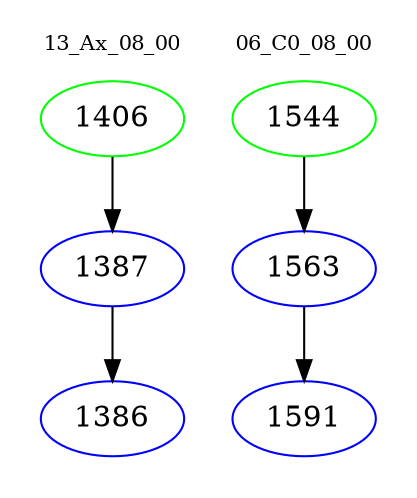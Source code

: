 digraph{
subgraph cluster_0 {
color = white
label = "13_Ax_08_00";
fontsize=10;
T0_1406 [label="1406", color="green"]
T0_1406 -> T0_1387 [color="black"]
T0_1387 [label="1387", color="blue"]
T0_1387 -> T0_1386 [color="black"]
T0_1386 [label="1386", color="blue"]
}
subgraph cluster_1 {
color = white
label = "06_C0_08_00";
fontsize=10;
T1_1544 [label="1544", color="green"]
T1_1544 -> T1_1563 [color="black"]
T1_1563 [label="1563", color="blue"]
T1_1563 -> T1_1591 [color="black"]
T1_1591 [label="1591", color="blue"]
}
}

